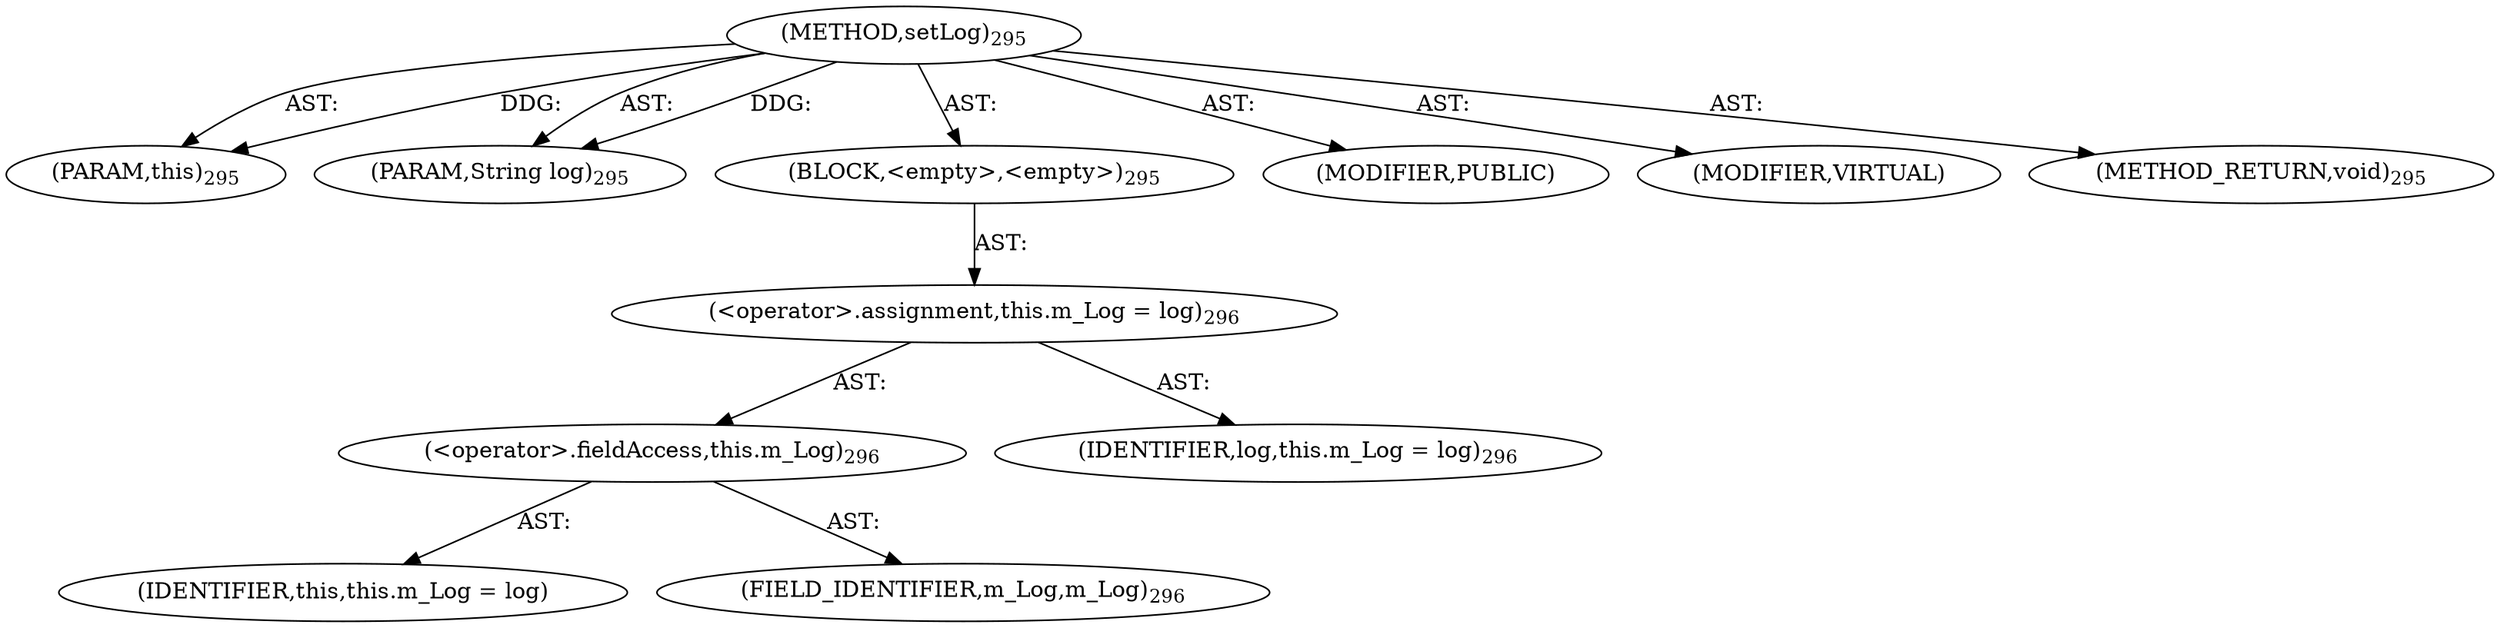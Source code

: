 digraph "setLog" {  
"111669149708" [label = <(METHOD,setLog)<SUB>295</SUB>> ]
"115964117011" [label = <(PARAM,this)<SUB>295</SUB>> ]
"115964117012" [label = <(PARAM,String log)<SUB>295</SUB>> ]
"25769803800" [label = <(BLOCK,&lt;empty&gt;,&lt;empty&gt;)<SUB>295</SUB>> ]
"30064771144" [label = <(&lt;operator&gt;.assignment,this.m_Log = log)<SUB>296</SUB>> ]
"30064771145" [label = <(&lt;operator&gt;.fieldAccess,this.m_Log)<SUB>296</SUB>> ]
"68719476796" [label = <(IDENTIFIER,this,this.m_Log = log)> ]
"55834574865" [label = <(FIELD_IDENTIFIER,m_Log,m_Log)<SUB>296</SUB>> ]
"68719476797" [label = <(IDENTIFIER,log,this.m_Log = log)<SUB>296</SUB>> ]
"133143986206" [label = <(MODIFIER,PUBLIC)> ]
"133143986207" [label = <(MODIFIER,VIRTUAL)> ]
"128849018892" [label = <(METHOD_RETURN,void)<SUB>295</SUB>> ]
  "111669149708" -> "115964117011"  [ label = "AST: "] 
  "111669149708" -> "115964117012"  [ label = "AST: "] 
  "111669149708" -> "25769803800"  [ label = "AST: "] 
  "111669149708" -> "133143986206"  [ label = "AST: "] 
  "111669149708" -> "133143986207"  [ label = "AST: "] 
  "111669149708" -> "128849018892"  [ label = "AST: "] 
  "25769803800" -> "30064771144"  [ label = "AST: "] 
  "30064771144" -> "30064771145"  [ label = "AST: "] 
  "30064771144" -> "68719476797"  [ label = "AST: "] 
  "30064771145" -> "68719476796"  [ label = "AST: "] 
  "30064771145" -> "55834574865"  [ label = "AST: "] 
  "111669149708" -> "115964117011"  [ label = "DDG: "] 
  "111669149708" -> "115964117012"  [ label = "DDG: "] 
}
